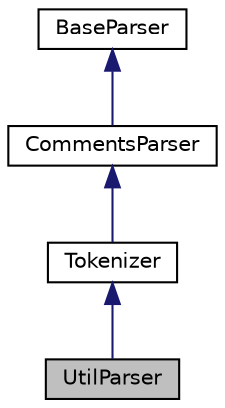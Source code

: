digraph "UtilParser"
{
 // LATEX_PDF_SIZE
  edge [fontname="Helvetica",fontsize="10",labelfontname="Helvetica",labelfontsize="10"];
  node [fontname="Helvetica",fontsize="10",shape=record];
  Node1 [label="UtilParser",height=0.2,width=0.4,color="black", fillcolor="grey75", style="filled", fontcolor="black",tooltip=" "];
  Node2 -> Node1 [dir="back",color="midnightblue",fontsize="10",style="solid"];
  Node2 [label="Tokenizer",height=0.2,width=0.4,color="black", fillcolor="white", style="filled",URL="$classTokenizer.html",tooltip="Tokenizer."];
  Node3 -> Node2 [dir="back",color="midnightblue",fontsize="10",style="solid"];
  Node3 [label="CommentsParser",height=0.2,width=0.4,color="black", fillcolor="white", style="filled",URL="$classCommentsParser.html",tooltip=" "];
  Node4 -> Node3 [dir="back",color="midnightblue",fontsize="10",style="solid"];
  Node4 [label="BaseParser",height=0.2,width=0.4,color="black", fillcolor="white", style="filled",URL="$classBaseParser.html",tooltip=" "];
}
